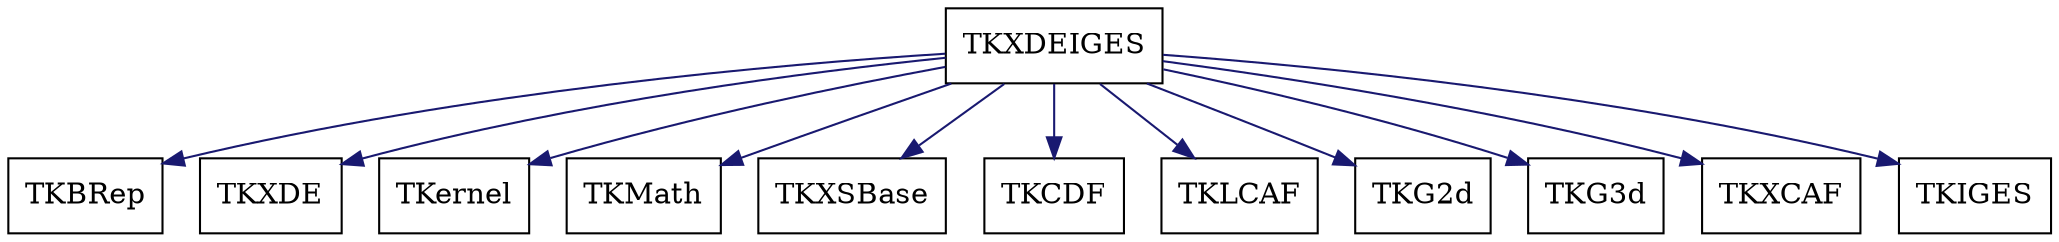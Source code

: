 digraph schema_TKXDEIGES
{
	TKXDEIGES [ URL = "toolkit_tkxdeiges.html", shape = box ]
	TKBRep [ URL = "toolkit_tkbrep.html" , shape = box ]
	TKXDEIGES -> TKBRep [ color = "midnightblue", style = "solid" ]
	TKXDE [ URL = "toolkit_tkxde.html" , shape = box ]
	TKXDEIGES -> TKXDE [ color = "midnightblue", style = "solid" ]
	TKernel [ URL = "toolkit_tkernel.html" , shape = box ]
	TKXDEIGES -> TKernel [ color = "midnightblue", style = "solid" ]
	TKMath [ URL = "toolkit_tkmath.html" , shape = box ]
	TKXDEIGES -> TKMath [ color = "midnightblue", style = "solid" ]
	TKXSBase [ URL = "toolkit_tkxsbase.html" , shape = box ]
	TKXDEIGES -> TKXSBase [ color = "midnightblue", style = "solid" ]
	TKCDF [ URL = "toolkit_tkcdf.html" , shape = box ]
	TKXDEIGES -> TKCDF [ color = "midnightblue", style = "solid" ]
	TKLCAF [ URL = "toolkit_tklcaf.html" , shape = box ]
	TKXDEIGES -> TKLCAF [ color = "midnightblue", style = "solid" ]
	TKG2d [ URL = "toolkit_tkg2d.html" , shape = box ]
	TKXDEIGES -> TKG2d [ color = "midnightblue", style = "solid" ]
	TKG3d [ URL = "toolkit_tkg3d.html" , shape = box ]
	TKXDEIGES -> TKG3d [ color = "midnightblue", style = "solid" ]
	TKXCAF [ URL = "toolkit_tkxcaf.html" , shape = box ]
	TKXDEIGES -> TKXCAF [ color = "midnightblue", style = "solid" ]
	TKIGES [ URL = "toolkit_tkiges.html" , shape = box ]
	TKXDEIGES -> TKIGES [ color = "midnightblue", style = "solid" ]
	aspect = 1
}
